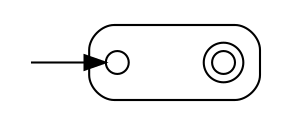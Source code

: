 digraph NFA {
	rankdir="LR";
	graph [fontname=Palatino, fontsize=11];
	node [fontname=Palatino, fontsize=11, width="0.15", height="0.15"];
	edge [fontname="Palatino italic", fontsize=11];

	0 [shape=point, style=invis]

	subgraph cluster_1 {
		style=rounded;
		color=black;
		1 [shape=circle, label=""]
		2 [shape=doublecircle, label=""]
		1 -> 2 [style=invis]		 	
	}	

	0 -> 1 []

}
